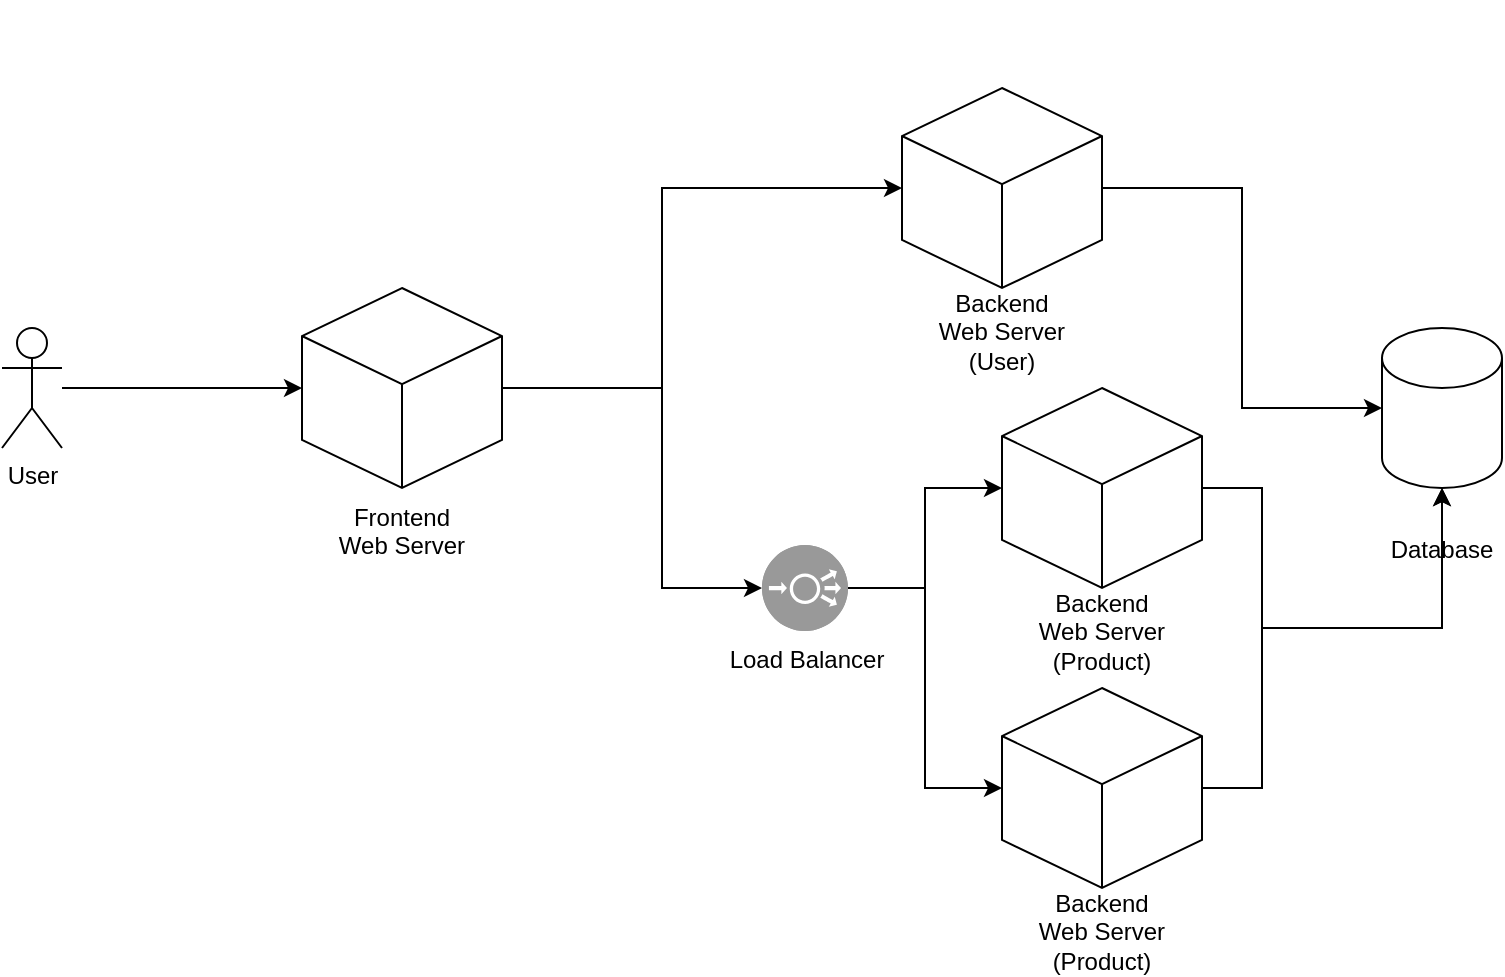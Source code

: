 <mxfile version="16.5.1" type="device"><diagram id="9MmrLo96wyU37mMG1BZV" name="Page-1"><mxGraphModel dx="1102" dy="818" grid="1" gridSize="10" guides="1" tooltips="1" connect="1" arrows="1" fold="1" page="1" pageScale="1" pageWidth="827" pageHeight="1169" math="0" shadow="0"><root><mxCell id="0"/><mxCell id="1" parent="0"/><mxCell id="edrd7XK85MatdvQqyxyE-2" value="&lt;br&gt;&lt;br&gt;&lt;br&gt;&lt;br&gt;&lt;br&gt;&lt;br&gt;&lt;br&gt;&lt;br&gt;Database" style="shape=cylinder3;whiteSpace=wrap;html=1;boundedLbl=1;backgroundOutline=1;size=15;" parent="1" vertex="1"><mxGeometry x="780" y="390" width="60" height="80" as="geometry"/></mxCell><mxCell id="edrd7XK85MatdvQqyxyE-7" style="edgeStyle=orthogonalEdgeStyle;rounded=0;orthogonalLoop=1;jettySize=auto;html=1;" parent="1" source="edrd7XK85MatdvQqyxyE-3" target="edrd7XK85MatdvQqyxyE-5" edge="1"><mxGeometry relative="1" as="geometry"/></mxCell><mxCell id="edrd7XK85MatdvQqyxyE-3" value="User" style="shape=umlActor;verticalLabelPosition=bottom;verticalAlign=top;html=1;outlineConnect=0;" parent="1" vertex="1"><mxGeometry x="90" y="390" width="30" height="60" as="geometry"/></mxCell><mxCell id="pR2LNwe8hSct5Cgvcj1j-6" style="edgeStyle=orthogonalEdgeStyle;rounded=0;orthogonalLoop=1;jettySize=auto;html=1;entryX=0;entryY=0.5;entryDx=0;entryDy=0;entryPerimeter=0;" parent="1" source="edrd7XK85MatdvQqyxyE-5" target="VaiIzSvMbxfoIXT0jBoB-1" edge="1"><mxGeometry relative="1" as="geometry"><Array as="points"><mxPoint x="420" y="420"/><mxPoint x="420" y="320"/></Array></mxGeometry></mxCell><mxCell id="VfJPHUuYnghSidFi9NA9-8" style="edgeStyle=orthogonalEdgeStyle;rounded=0;orthogonalLoop=1;jettySize=auto;html=1;exitX=1;exitY=0.5;exitDx=0;exitDy=0;exitPerimeter=0;entryX=0;entryY=0.5;entryDx=0;entryDy=0;entryPerimeter=0;" edge="1" parent="1" source="edrd7XK85MatdvQqyxyE-5" target="VfJPHUuYnghSidFi9NA9-2"><mxGeometry relative="1" as="geometry"><Array as="points"><mxPoint x="420" y="420"/><mxPoint x="420" y="520"/></Array></mxGeometry></mxCell><mxCell id="edrd7XK85MatdvQqyxyE-5" value="&lt;br&gt;&lt;br&gt;&lt;br&gt;&lt;br&gt;&lt;br&gt;&lt;br&gt;&lt;br&gt;&lt;br&gt;&lt;br&gt;&lt;br&gt;Frontend&lt;br&gt;Web Server" style="whiteSpace=wrap;html=1;shape=mxgraph.basic.isocube;isoAngle=15;" parent="1" vertex="1"><mxGeometry x="240" y="370" width="100" height="100" as="geometry"/></mxCell><mxCell id="pR2LNwe8hSct5Cgvcj1j-5" style="edgeStyle=orthogonalEdgeStyle;rounded=0;orthogonalLoop=1;jettySize=auto;html=1;entryX=0;entryY=0.5;entryDx=0;entryDy=0;entryPerimeter=0;" parent="1" source="VaiIzSvMbxfoIXT0jBoB-1" target="edrd7XK85MatdvQqyxyE-2" edge="1"><mxGeometry relative="1" as="geometry"/></mxCell><mxCell id="VaiIzSvMbxfoIXT0jBoB-1" value="&lt;br&gt;&lt;br&gt;&lt;br&gt;&lt;br&gt;&lt;br&gt;&lt;br&gt;&lt;br&gt;&lt;br&gt;&lt;br&gt;&lt;br&gt;Backend &lt;br&gt;Web Server&lt;br&gt;(User)" style="whiteSpace=wrap;html=1;shape=mxgraph.basic.isocube;isoAngle=15;" parent="1" vertex="1"><mxGeometry x="540" y="270" width="100" height="100" as="geometry"/></mxCell><mxCell id="pR2LNwe8hSct5Cgvcj1j-4" style="edgeStyle=orthogonalEdgeStyle;rounded=0;orthogonalLoop=1;jettySize=auto;html=1;" parent="1" source="pR2LNwe8hSct5Cgvcj1j-1" target="edrd7XK85MatdvQqyxyE-2" edge="1"><mxGeometry relative="1" as="geometry"><Array as="points"><mxPoint x="720" y="470"/><mxPoint x="720" y="540"/><mxPoint x="810" y="540"/></Array></mxGeometry></mxCell><mxCell id="pR2LNwe8hSct5Cgvcj1j-1" value="&lt;br&gt;&lt;br&gt;&lt;br&gt;&lt;br&gt;&lt;br&gt;&lt;br&gt;&lt;br&gt;&lt;br&gt;&lt;br&gt;&lt;br&gt;Backend &lt;br&gt;Web Server&lt;br&gt;(Product)" style="whiteSpace=wrap;html=1;shape=mxgraph.basic.isocube;isoAngle=15;" parent="1" vertex="1"><mxGeometry x="590" y="420" width="100" height="100" as="geometry"/></mxCell><mxCell id="VfJPHUuYnghSidFi9NA9-6" style="edgeStyle=orthogonalEdgeStyle;rounded=0;orthogonalLoop=1;jettySize=auto;html=1;entryX=0;entryY=0.5;entryDx=0;entryDy=0;entryPerimeter=0;" edge="1" parent="1" source="VfJPHUuYnghSidFi9NA9-2" target="pR2LNwe8hSct5Cgvcj1j-1"><mxGeometry relative="1" as="geometry"/></mxCell><mxCell id="VfJPHUuYnghSidFi9NA9-7" style="edgeStyle=orthogonalEdgeStyle;rounded=0;orthogonalLoop=1;jettySize=auto;html=1;entryX=0;entryY=0.5;entryDx=0;entryDy=0;entryPerimeter=0;" edge="1" parent="1" source="VfJPHUuYnghSidFi9NA9-2" target="VfJPHUuYnghSidFi9NA9-3"><mxGeometry relative="1" as="geometry"/></mxCell><mxCell id="VfJPHUuYnghSidFi9NA9-2" value="Load Balancer" style="fillColor=#999999;verticalLabelPosition=bottom;sketch=0;html=1;strokeColor=#ffffff;verticalAlign=top;align=center;points=[[0.145,0.145,0],[0.5,0,0],[0.855,0.145,0],[1,0.5,0],[0.855,0.855,0],[0.5,1,0],[0.145,0.855,0],[0,0.5,0]];pointerEvents=1;shape=mxgraph.cisco_safe.compositeIcon;bgIcon=ellipse;resIcon=mxgraph.cisco_safe.capability.load_balancer;" vertex="1" parent="1"><mxGeometry x="470" y="498.5" width="43" height="43" as="geometry"/></mxCell><mxCell id="VfJPHUuYnghSidFi9NA9-5" style="edgeStyle=orthogonalEdgeStyle;rounded=0;orthogonalLoop=1;jettySize=auto;html=1;entryX=0.5;entryY=1;entryDx=0;entryDy=0;entryPerimeter=0;" edge="1" parent="1" source="VfJPHUuYnghSidFi9NA9-3" target="edrd7XK85MatdvQqyxyE-2"><mxGeometry relative="1" as="geometry"><Array as="points"><mxPoint x="720" y="620"/><mxPoint x="720" y="540"/><mxPoint x="810" y="540"/></Array></mxGeometry></mxCell><mxCell id="VfJPHUuYnghSidFi9NA9-3" value="&lt;br&gt;&lt;br&gt;&lt;br&gt;&lt;br&gt;&lt;br&gt;&lt;br&gt;&lt;br&gt;&lt;br&gt;&lt;br&gt;&lt;br&gt;Backend &lt;br&gt;Web Server&lt;br&gt;(Product)" style="whiteSpace=wrap;html=1;shape=mxgraph.basic.isocube;isoAngle=15;" vertex="1" parent="1"><mxGeometry x="590" y="570" width="100" height="100" as="geometry"/></mxCell></root></mxGraphModel></diagram></mxfile>